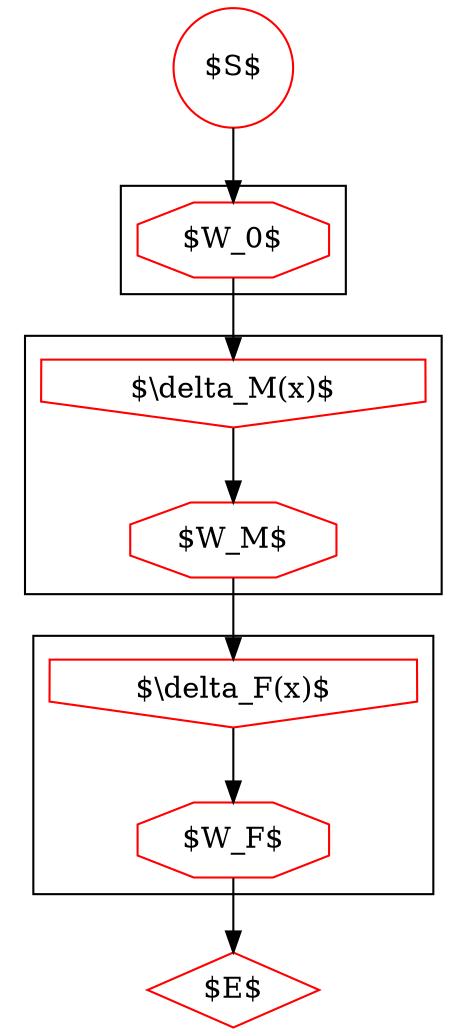 digraph G {
    S [label="$S$", shape=circle, color=red];
    E [label="$E$", shape=diamond, color=red];

subgraph cluster_0 {
	W0 [label="$W_0$", shape=octagon, color=red];
}
subgraph cluster_1 {
    W1 [label="$W_M$", shape=octagon, color=red];
    D1 [label="$\\delta_M(x)$", shape=invhouse, color=red];
}
subgraph cluster_2 {
    W2 [label="$W_F$", shape=octagon, color=red];
    D2 [label="$\\delta_F(x)$", shape=invhouse, color=red];
}

S->W0->D1->W1->D2->W2->E;


}
